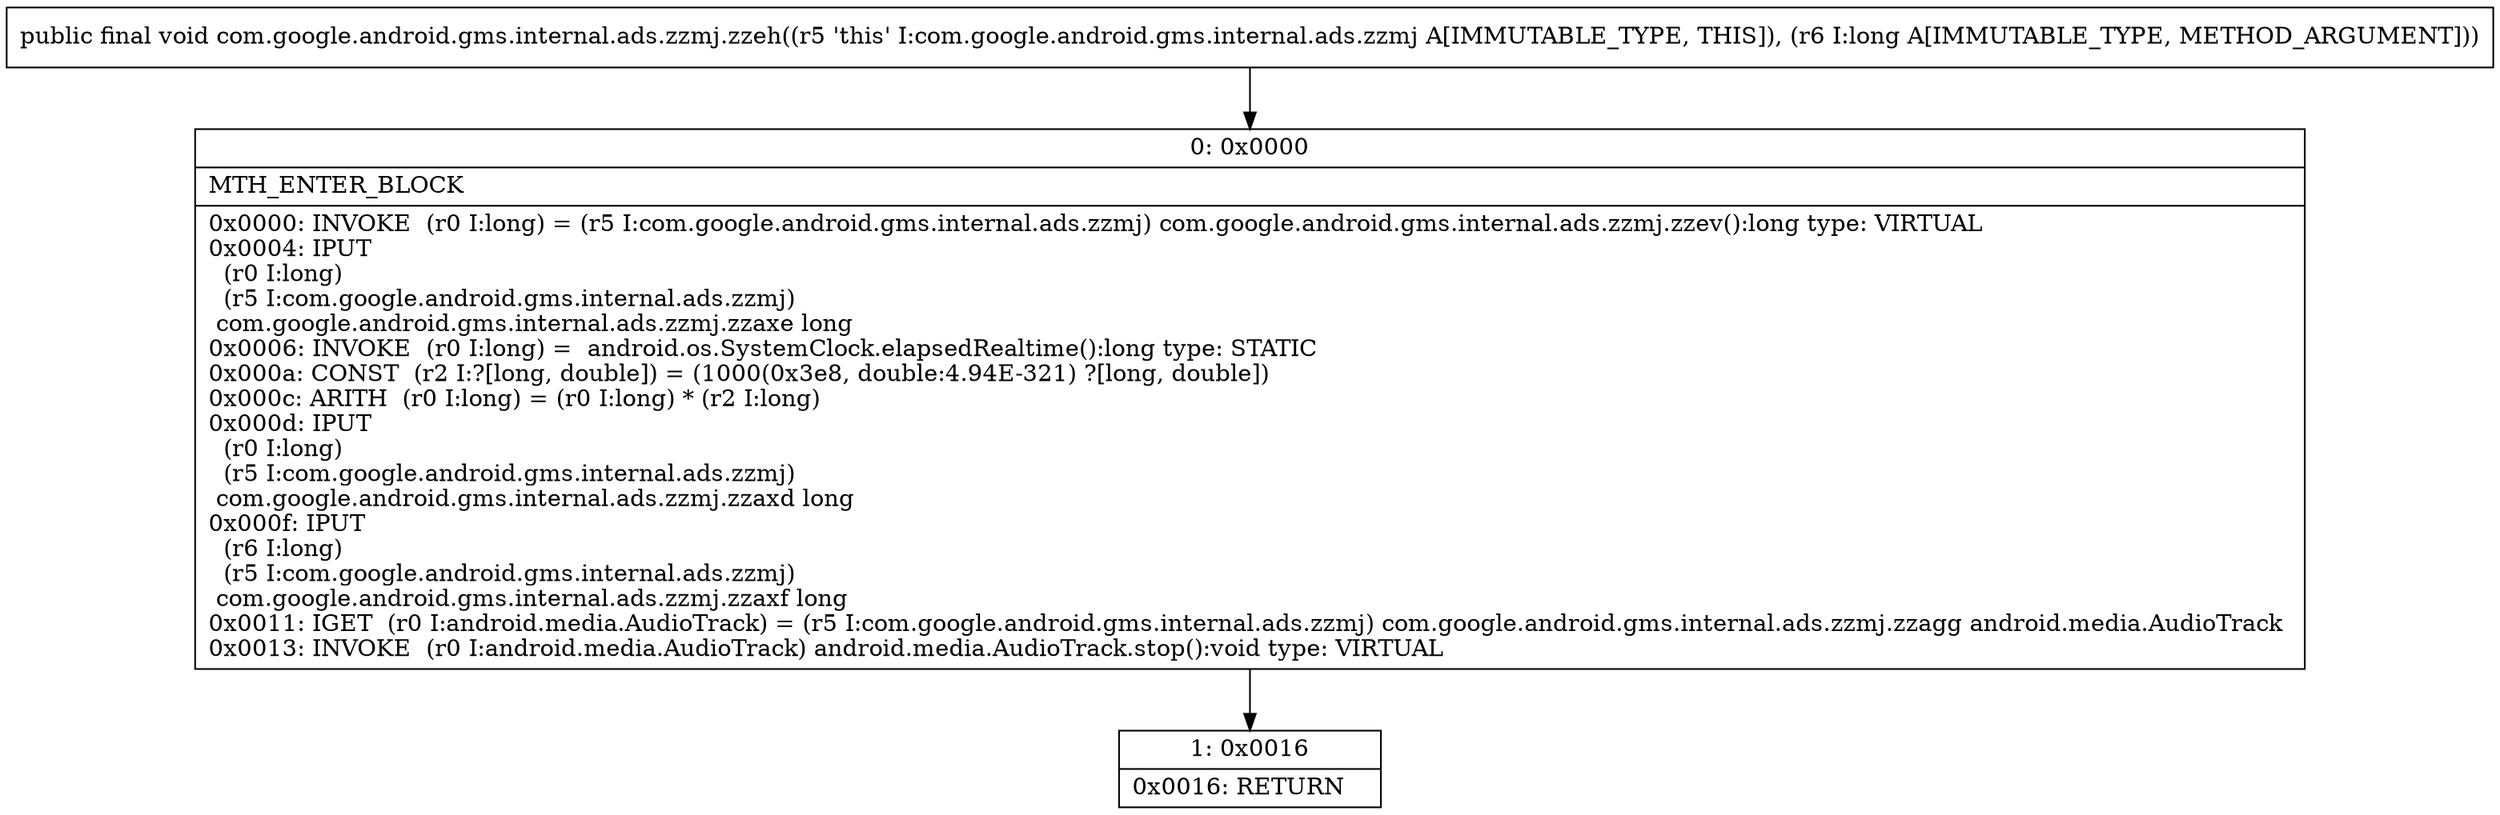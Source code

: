 digraph "CFG forcom.google.android.gms.internal.ads.zzmj.zzeh(J)V" {
Node_0 [shape=record,label="{0\:\ 0x0000|MTH_ENTER_BLOCK\l|0x0000: INVOKE  (r0 I:long) = (r5 I:com.google.android.gms.internal.ads.zzmj) com.google.android.gms.internal.ads.zzmj.zzev():long type: VIRTUAL \l0x0004: IPUT  \l  (r0 I:long)\l  (r5 I:com.google.android.gms.internal.ads.zzmj)\l com.google.android.gms.internal.ads.zzmj.zzaxe long \l0x0006: INVOKE  (r0 I:long) =  android.os.SystemClock.elapsedRealtime():long type: STATIC \l0x000a: CONST  (r2 I:?[long, double]) = (1000(0x3e8, double:4.94E\-321) ?[long, double]) \l0x000c: ARITH  (r0 I:long) = (r0 I:long) * (r2 I:long) \l0x000d: IPUT  \l  (r0 I:long)\l  (r5 I:com.google.android.gms.internal.ads.zzmj)\l com.google.android.gms.internal.ads.zzmj.zzaxd long \l0x000f: IPUT  \l  (r6 I:long)\l  (r5 I:com.google.android.gms.internal.ads.zzmj)\l com.google.android.gms.internal.ads.zzmj.zzaxf long \l0x0011: IGET  (r0 I:android.media.AudioTrack) = (r5 I:com.google.android.gms.internal.ads.zzmj) com.google.android.gms.internal.ads.zzmj.zzagg android.media.AudioTrack \l0x0013: INVOKE  (r0 I:android.media.AudioTrack) android.media.AudioTrack.stop():void type: VIRTUAL \l}"];
Node_1 [shape=record,label="{1\:\ 0x0016|0x0016: RETURN   \l}"];
MethodNode[shape=record,label="{public final void com.google.android.gms.internal.ads.zzmj.zzeh((r5 'this' I:com.google.android.gms.internal.ads.zzmj A[IMMUTABLE_TYPE, THIS]), (r6 I:long A[IMMUTABLE_TYPE, METHOD_ARGUMENT])) }"];
MethodNode -> Node_0;
Node_0 -> Node_1;
}

